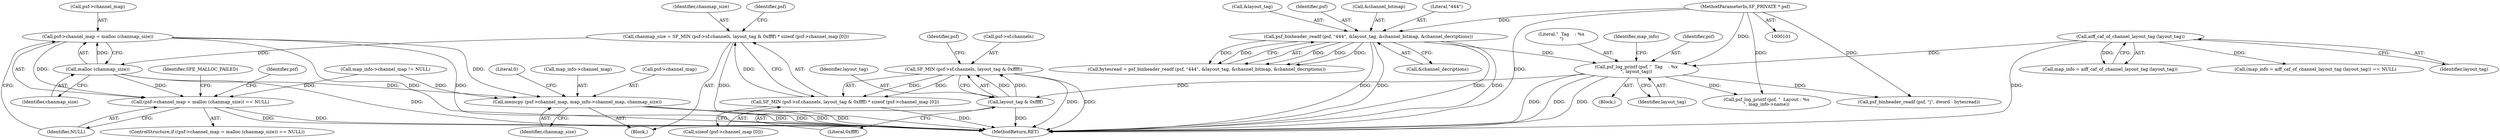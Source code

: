 digraph "0_libsndfile_f833c53cb596e9e1792949f762e0b33661822748@API" {
"1000184" [label="(Call,psf->channel_map = malloc (chanmap_size))"];
"1000188" [label="(Call,malloc (chanmap_size))"];
"1000160" [label="(Call,chanmap_size = SF_MIN (psf->sf.channels, layout_tag & 0xffff) * sizeof (psf->channel_map [0]))"];
"1000162" [label="(Call,SF_MIN (psf->sf.channels, layout_tag & 0xffff) * sizeof (psf->channel_map [0]))"];
"1000163" [label="(Call,SF_MIN (psf->sf.channels, layout_tag & 0xffff))"];
"1000169" [label="(Call,layout_tag & 0xffff)"];
"1000130" [label="(Call,psf_log_printf (psf, \"  Tag    : %x\n\", layout_tag))"];
"1000112" [label="(Call,psf_binheader_readf (psf, \"444\", &layout_tag, &channel_bitmap, &channel_decriptions))"];
"1000102" [label="(MethodParameterIn,SF_PRIVATE * psf)"];
"1000125" [label="(Call,aiff_caf_of_channel_layout_tag (layout_tag))"];
"1000183" [label="(Call,(psf->channel_map = malloc (chanmap_size)) == NULL)"];
"1000193" [label="(Call,memcpy (psf->channel_map, map_info->channel_map, chanmap_size))"];
"1000136" [label="(Call,psf_log_printf (psf, \"  Layout : %s\n\", map_info->name))"];
"1000162" [label="(Call,SF_MIN (psf->sf.channels, layout_tag & 0xffff) * sizeof (psf->channel_map [0]))"];
"1000180" [label="(Identifier,psf)"];
"1000104" [label="(Block,)"];
"1000113" [label="(Identifier,psf)"];
"1000200" [label="(Identifier,chanmap_size)"];
"1000126" [label="(Identifier,layout_tag)"];
"1000194" [label="(Call,psf->channel_map)"];
"1000185" [label="(Call,psf->channel_map)"];
"1000153" [label="(Call,map_info->channel_map != NULL)"];
"1000171" [label="(Literal,0xffff)"];
"1000135" [label="(Identifier,map_info)"];
"1000163" [label="(Call,SF_MIN (psf->sf.channels, layout_tag & 0xffff))"];
"1000133" [label="(Identifier,layout_tag)"];
"1000161" [label="(Identifier,chanmap_size)"];
"1000119" [label="(Call,&channel_decriptions)"];
"1000164" [label="(Call,psf->sf.channels)"];
"1000170" [label="(Identifier,layout_tag)"];
"1000158" [label="(Block,)"];
"1000169" [label="(Call,layout_tag & 0xffff)"];
"1000189" [label="(Identifier,chanmap_size)"];
"1000123" [label="(Call,map_info = aiff_caf_of_channel_layout_tag (layout_tag))"];
"1000110" [label="(Call,bytesread = psf_binheader_readf (psf, \"444\", &layout_tag, &channel_bitmap, &channel_decriptions))"];
"1000192" [label="(Identifier,SFE_MALLOC_FAILED)"];
"1000131" [label="(Identifier,psf)"];
"1000146" [label="(Call,psf_binheader_readf (psf, \"j\", dword - bytesread))"];
"1000117" [label="(Call,&channel_bitmap)"];
"1000188" [label="(Call,malloc (chanmap_size))"];
"1000190" [label="(Identifier,NULL)"];
"1000175" [label="(Identifier,psf)"];
"1000202" [label="(Literal,0)"];
"1000160" [label="(Call,chanmap_size = SF_MIN (psf->sf.channels, layout_tag & 0xffff) * sizeof (psf->channel_map [0]))"];
"1000122" [label="(Call,(map_info = aiff_caf_of_channel_layout_tag (layout_tag)) == NULL)"];
"1000125" [label="(Call,aiff_caf_of_channel_layout_tag (layout_tag))"];
"1000197" [label="(Call,map_info->channel_map)"];
"1000193" [label="(Call,memcpy (psf->channel_map, map_info->channel_map, chanmap_size))"];
"1000102" [label="(MethodParameterIn,SF_PRIVATE * psf)"];
"1000114" [label="(Literal,\"444\")"];
"1000172" [label="(Call,sizeof (psf->channel_map [0]))"];
"1000182" [label="(ControlStructure,if ((psf->channel_map = malloc (chanmap_size)) == NULL))"];
"1000132" [label="(Literal,\"  Tag    : %x\n\")"];
"1000112" [label="(Call,psf_binheader_readf (psf, \"444\", &layout_tag, &channel_bitmap, &channel_decriptions))"];
"1000184" [label="(Call,psf->channel_map = malloc (chanmap_size))"];
"1000203" [label="(MethodReturn,RET)"];
"1000115" [label="(Call,&layout_tag)"];
"1000195" [label="(Identifier,psf)"];
"1000130" [label="(Call,psf_log_printf (psf, \"  Tag    : %x\n\", layout_tag))"];
"1000183" [label="(Call,(psf->channel_map = malloc (chanmap_size)) == NULL)"];
"1000184" -> "1000183"  [label="AST: "];
"1000184" -> "1000188"  [label="CFG: "];
"1000185" -> "1000184"  [label="AST: "];
"1000188" -> "1000184"  [label="AST: "];
"1000190" -> "1000184"  [label="CFG: "];
"1000184" -> "1000203"  [label="DDG: "];
"1000184" -> "1000203"  [label="DDG: "];
"1000184" -> "1000183"  [label="DDG: "];
"1000188" -> "1000184"  [label="DDG: "];
"1000184" -> "1000193"  [label="DDG: "];
"1000188" -> "1000189"  [label="CFG: "];
"1000189" -> "1000188"  [label="AST: "];
"1000188" -> "1000203"  [label="DDG: "];
"1000188" -> "1000183"  [label="DDG: "];
"1000160" -> "1000188"  [label="DDG: "];
"1000188" -> "1000193"  [label="DDG: "];
"1000160" -> "1000158"  [label="AST: "];
"1000160" -> "1000162"  [label="CFG: "];
"1000161" -> "1000160"  [label="AST: "];
"1000162" -> "1000160"  [label="AST: "];
"1000180" -> "1000160"  [label="CFG: "];
"1000160" -> "1000203"  [label="DDG: "];
"1000162" -> "1000160"  [label="DDG: "];
"1000162" -> "1000172"  [label="CFG: "];
"1000163" -> "1000162"  [label="AST: "];
"1000172" -> "1000162"  [label="AST: "];
"1000162" -> "1000203"  [label="DDG: "];
"1000163" -> "1000162"  [label="DDG: "];
"1000163" -> "1000162"  [label="DDG: "];
"1000163" -> "1000169"  [label="CFG: "];
"1000164" -> "1000163"  [label="AST: "];
"1000169" -> "1000163"  [label="AST: "];
"1000175" -> "1000163"  [label="CFG: "];
"1000163" -> "1000203"  [label="DDG: "];
"1000163" -> "1000203"  [label="DDG: "];
"1000169" -> "1000163"  [label="DDG: "];
"1000169" -> "1000163"  [label="DDG: "];
"1000169" -> "1000171"  [label="CFG: "];
"1000170" -> "1000169"  [label="AST: "];
"1000171" -> "1000169"  [label="AST: "];
"1000169" -> "1000203"  [label="DDG: "];
"1000130" -> "1000169"  [label="DDG: "];
"1000130" -> "1000104"  [label="AST: "];
"1000130" -> "1000133"  [label="CFG: "];
"1000131" -> "1000130"  [label="AST: "];
"1000132" -> "1000130"  [label="AST: "];
"1000133" -> "1000130"  [label="AST: "];
"1000135" -> "1000130"  [label="CFG: "];
"1000130" -> "1000203"  [label="DDG: "];
"1000130" -> "1000203"  [label="DDG: "];
"1000130" -> "1000203"  [label="DDG: "];
"1000112" -> "1000130"  [label="DDG: "];
"1000102" -> "1000130"  [label="DDG: "];
"1000125" -> "1000130"  [label="DDG: "];
"1000130" -> "1000136"  [label="DDG: "];
"1000130" -> "1000146"  [label="DDG: "];
"1000112" -> "1000110"  [label="AST: "];
"1000112" -> "1000119"  [label="CFG: "];
"1000113" -> "1000112"  [label="AST: "];
"1000114" -> "1000112"  [label="AST: "];
"1000115" -> "1000112"  [label="AST: "];
"1000117" -> "1000112"  [label="AST: "];
"1000119" -> "1000112"  [label="AST: "];
"1000110" -> "1000112"  [label="CFG: "];
"1000112" -> "1000203"  [label="DDG: "];
"1000112" -> "1000203"  [label="DDG: "];
"1000112" -> "1000203"  [label="DDG: "];
"1000112" -> "1000203"  [label="DDG: "];
"1000112" -> "1000110"  [label="DDG: "];
"1000112" -> "1000110"  [label="DDG: "];
"1000112" -> "1000110"  [label="DDG: "];
"1000112" -> "1000110"  [label="DDG: "];
"1000112" -> "1000110"  [label="DDG: "];
"1000102" -> "1000112"  [label="DDG: "];
"1000102" -> "1000101"  [label="AST: "];
"1000102" -> "1000203"  [label="DDG: "];
"1000102" -> "1000136"  [label="DDG: "];
"1000102" -> "1000146"  [label="DDG: "];
"1000125" -> "1000123"  [label="AST: "];
"1000125" -> "1000126"  [label="CFG: "];
"1000126" -> "1000125"  [label="AST: "];
"1000123" -> "1000125"  [label="CFG: "];
"1000125" -> "1000203"  [label="DDG: "];
"1000125" -> "1000122"  [label="DDG: "];
"1000125" -> "1000123"  [label="DDG: "];
"1000183" -> "1000182"  [label="AST: "];
"1000183" -> "1000190"  [label="CFG: "];
"1000190" -> "1000183"  [label="AST: "];
"1000192" -> "1000183"  [label="CFG: "];
"1000195" -> "1000183"  [label="CFG: "];
"1000183" -> "1000203"  [label="DDG: "];
"1000183" -> "1000203"  [label="DDG: "];
"1000153" -> "1000183"  [label="DDG: "];
"1000193" -> "1000158"  [label="AST: "];
"1000193" -> "1000200"  [label="CFG: "];
"1000194" -> "1000193"  [label="AST: "];
"1000197" -> "1000193"  [label="AST: "];
"1000200" -> "1000193"  [label="AST: "];
"1000202" -> "1000193"  [label="CFG: "];
"1000193" -> "1000203"  [label="DDG: "];
"1000193" -> "1000203"  [label="DDG: "];
"1000193" -> "1000203"  [label="DDG: "];
"1000193" -> "1000203"  [label="DDG: "];
"1000153" -> "1000193"  [label="DDG: "];
}
